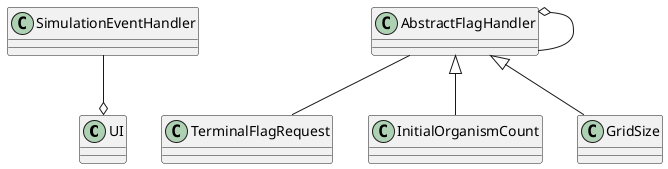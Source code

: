 @startuml

class UI
class SimulationEventHandler
SimulationEventHandler --o UI

class AbstractFlagHandler
AbstractFlagHandler o-- AbstractFlagHandler
class TerminalFlagRequest
AbstractFlagHandler -- TerminalFlagRequest
class InitialOrganismCount extends AbstractFlagHandler
class GridSize extends AbstractFlagHandler

@enduml
